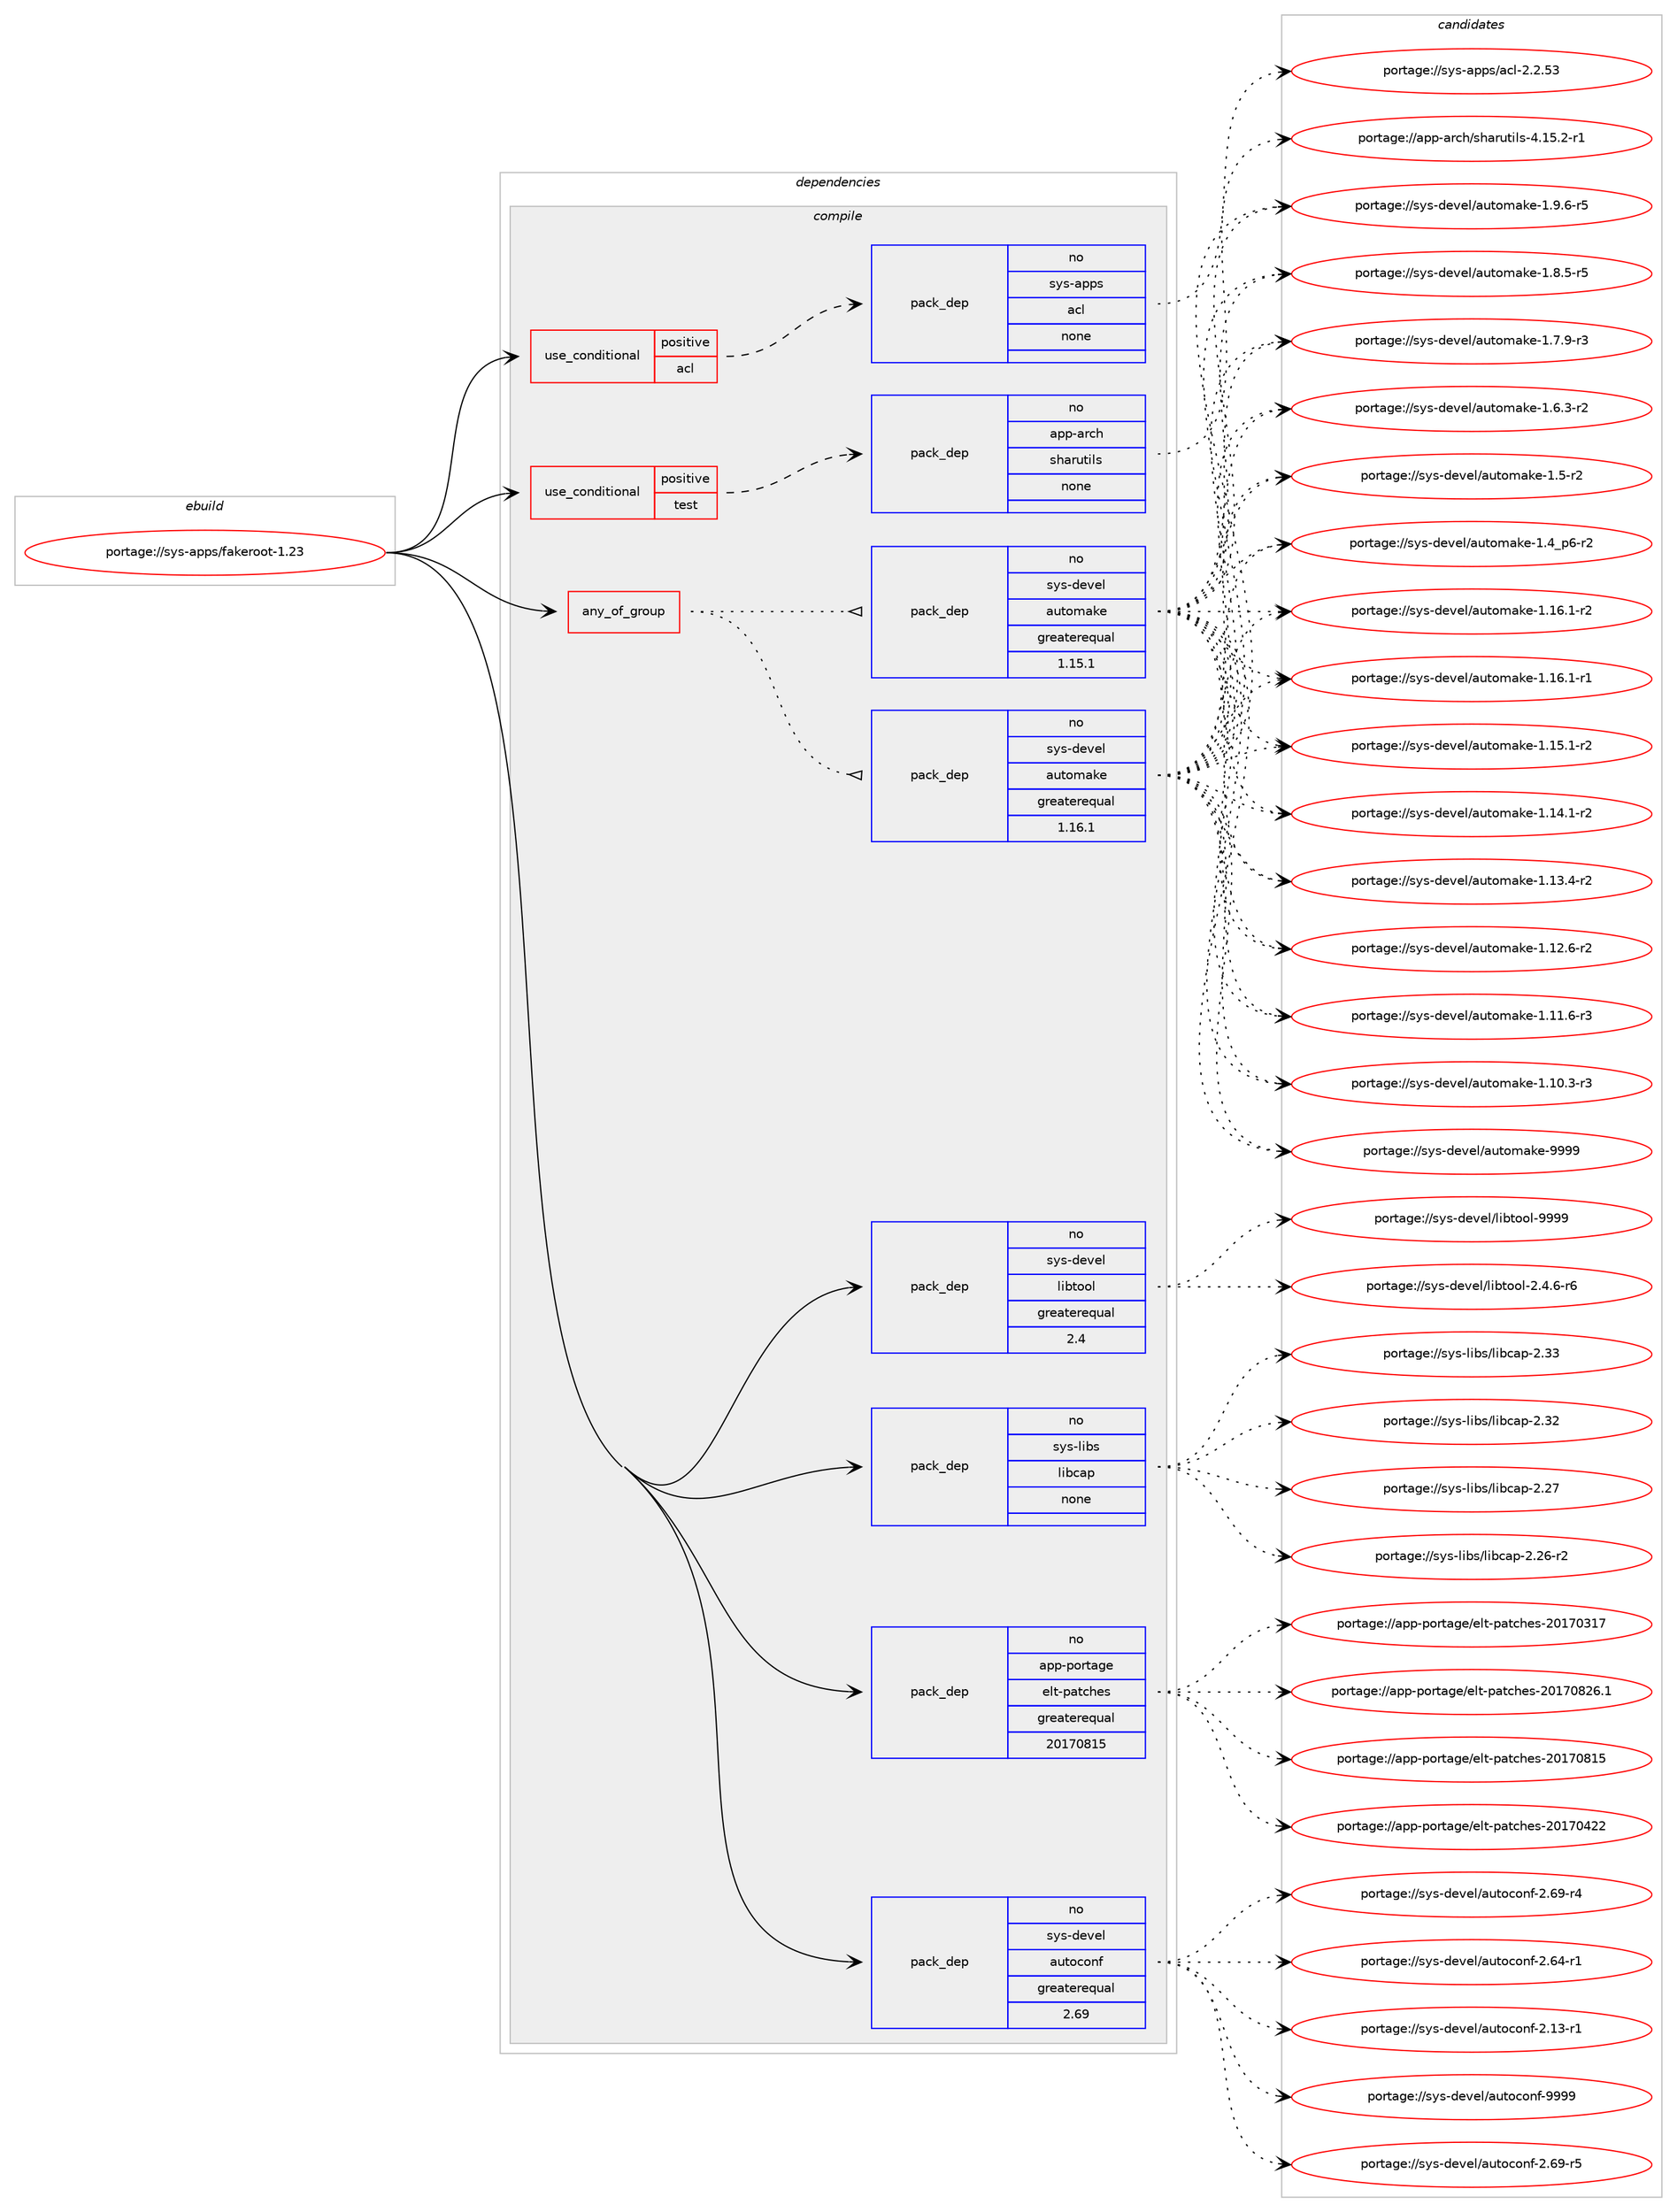 digraph prolog {

# *************
# Graph options
# *************

newrank=true;
concentrate=true;
compound=true;
graph [rankdir=LR,fontname=Helvetica,fontsize=10,ranksep=1.5];#, ranksep=2.5, nodesep=0.2];
edge  [arrowhead=vee];
node  [fontname=Helvetica,fontsize=10];

# **********
# The ebuild
# **********

subgraph cluster_leftcol {
color=gray;
rank=same;
label=<<i>ebuild</i>>;
id [label="portage://sys-apps/fakeroot-1.23", color=red, width=4, href="../sys-apps/fakeroot-1.23.svg"];
}

# ****************
# The dependencies
# ****************

subgraph cluster_midcol {
color=gray;
label=<<i>dependencies</i>>;
subgraph cluster_compile {
fillcolor="#eeeeee";
style=filled;
label=<<i>compile</i>>;
subgraph any879 {
dependency40116 [label=<<TABLE BORDER="0" CELLBORDER="1" CELLSPACING="0" CELLPADDING="4"><TR><TD CELLPADDING="10">any_of_group</TD></TR></TABLE>>, shape=none, color=red];subgraph pack30733 {
dependency40117 [label=<<TABLE BORDER="0" CELLBORDER="1" CELLSPACING="0" CELLPADDING="4" WIDTH="220"><TR><TD ROWSPAN="6" CELLPADDING="30">pack_dep</TD></TR><TR><TD WIDTH="110">no</TD></TR><TR><TD>sys-devel</TD></TR><TR><TD>automake</TD></TR><TR><TD>greaterequal</TD></TR><TR><TD>1.16.1</TD></TR></TABLE>>, shape=none, color=blue];
}
dependency40116:e -> dependency40117:w [weight=20,style="dotted",arrowhead="oinv"];
subgraph pack30734 {
dependency40118 [label=<<TABLE BORDER="0" CELLBORDER="1" CELLSPACING="0" CELLPADDING="4" WIDTH="220"><TR><TD ROWSPAN="6" CELLPADDING="30">pack_dep</TD></TR><TR><TD WIDTH="110">no</TD></TR><TR><TD>sys-devel</TD></TR><TR><TD>automake</TD></TR><TR><TD>greaterequal</TD></TR><TR><TD>1.15.1</TD></TR></TABLE>>, shape=none, color=blue];
}
dependency40116:e -> dependency40118:w [weight=20,style="dotted",arrowhead="oinv"];
}
id:e -> dependency40116:w [weight=20,style="solid",arrowhead="vee"];
subgraph cond8461 {
dependency40119 [label=<<TABLE BORDER="0" CELLBORDER="1" CELLSPACING="0" CELLPADDING="4"><TR><TD ROWSPAN="3" CELLPADDING="10">use_conditional</TD></TR><TR><TD>positive</TD></TR><TR><TD>acl</TD></TR></TABLE>>, shape=none, color=red];
subgraph pack30735 {
dependency40120 [label=<<TABLE BORDER="0" CELLBORDER="1" CELLSPACING="0" CELLPADDING="4" WIDTH="220"><TR><TD ROWSPAN="6" CELLPADDING="30">pack_dep</TD></TR><TR><TD WIDTH="110">no</TD></TR><TR><TD>sys-apps</TD></TR><TR><TD>acl</TD></TR><TR><TD>none</TD></TR><TR><TD></TD></TR></TABLE>>, shape=none, color=blue];
}
dependency40119:e -> dependency40120:w [weight=20,style="dashed",arrowhead="vee"];
}
id:e -> dependency40119:w [weight=20,style="solid",arrowhead="vee"];
subgraph cond8462 {
dependency40121 [label=<<TABLE BORDER="0" CELLBORDER="1" CELLSPACING="0" CELLPADDING="4"><TR><TD ROWSPAN="3" CELLPADDING="10">use_conditional</TD></TR><TR><TD>positive</TD></TR><TR><TD>test</TD></TR></TABLE>>, shape=none, color=red];
subgraph pack30736 {
dependency40122 [label=<<TABLE BORDER="0" CELLBORDER="1" CELLSPACING="0" CELLPADDING="4" WIDTH="220"><TR><TD ROWSPAN="6" CELLPADDING="30">pack_dep</TD></TR><TR><TD WIDTH="110">no</TD></TR><TR><TD>app-arch</TD></TR><TR><TD>sharutils</TD></TR><TR><TD>none</TD></TR><TR><TD></TD></TR></TABLE>>, shape=none, color=blue];
}
dependency40121:e -> dependency40122:w [weight=20,style="dashed",arrowhead="vee"];
}
id:e -> dependency40121:w [weight=20,style="solid",arrowhead="vee"];
subgraph pack30737 {
dependency40123 [label=<<TABLE BORDER="0" CELLBORDER="1" CELLSPACING="0" CELLPADDING="4" WIDTH="220"><TR><TD ROWSPAN="6" CELLPADDING="30">pack_dep</TD></TR><TR><TD WIDTH="110">no</TD></TR><TR><TD>app-portage</TD></TR><TR><TD>elt-patches</TD></TR><TR><TD>greaterequal</TD></TR><TR><TD>20170815</TD></TR></TABLE>>, shape=none, color=blue];
}
id:e -> dependency40123:w [weight=20,style="solid",arrowhead="vee"];
subgraph pack30738 {
dependency40124 [label=<<TABLE BORDER="0" CELLBORDER="1" CELLSPACING="0" CELLPADDING="4" WIDTH="220"><TR><TD ROWSPAN="6" CELLPADDING="30">pack_dep</TD></TR><TR><TD WIDTH="110">no</TD></TR><TR><TD>sys-devel</TD></TR><TR><TD>autoconf</TD></TR><TR><TD>greaterequal</TD></TR><TR><TD>2.69</TD></TR></TABLE>>, shape=none, color=blue];
}
id:e -> dependency40124:w [weight=20,style="solid",arrowhead="vee"];
subgraph pack30739 {
dependency40125 [label=<<TABLE BORDER="0" CELLBORDER="1" CELLSPACING="0" CELLPADDING="4" WIDTH="220"><TR><TD ROWSPAN="6" CELLPADDING="30">pack_dep</TD></TR><TR><TD WIDTH="110">no</TD></TR><TR><TD>sys-devel</TD></TR><TR><TD>libtool</TD></TR><TR><TD>greaterequal</TD></TR><TR><TD>2.4</TD></TR></TABLE>>, shape=none, color=blue];
}
id:e -> dependency40125:w [weight=20,style="solid",arrowhead="vee"];
subgraph pack30740 {
dependency40126 [label=<<TABLE BORDER="0" CELLBORDER="1" CELLSPACING="0" CELLPADDING="4" WIDTH="220"><TR><TD ROWSPAN="6" CELLPADDING="30">pack_dep</TD></TR><TR><TD WIDTH="110">no</TD></TR><TR><TD>sys-libs</TD></TR><TR><TD>libcap</TD></TR><TR><TD>none</TD></TR><TR><TD></TD></TR></TABLE>>, shape=none, color=blue];
}
id:e -> dependency40126:w [weight=20,style="solid",arrowhead="vee"];
}
subgraph cluster_compileandrun {
fillcolor="#eeeeee";
style=filled;
label=<<i>compile and run</i>>;
}
subgraph cluster_run {
fillcolor="#eeeeee";
style=filled;
label=<<i>run</i>>;
}
}

# **************
# The candidates
# **************

subgraph cluster_choices {
rank=same;
color=gray;
label=<<i>candidates</i>>;

subgraph choice30733 {
color=black;
nodesep=1;
choice115121115451001011181011084797117116111109971071014557575757 [label="portage://sys-devel/automake-9999", color=red, width=4,href="../sys-devel/automake-9999.svg"];
choice115121115451001011181011084797117116111109971071014549465746544511453 [label="portage://sys-devel/automake-1.9.6-r5", color=red, width=4,href="../sys-devel/automake-1.9.6-r5.svg"];
choice115121115451001011181011084797117116111109971071014549465646534511453 [label="portage://sys-devel/automake-1.8.5-r5", color=red, width=4,href="../sys-devel/automake-1.8.5-r5.svg"];
choice115121115451001011181011084797117116111109971071014549465546574511451 [label="portage://sys-devel/automake-1.7.9-r3", color=red, width=4,href="../sys-devel/automake-1.7.9-r3.svg"];
choice115121115451001011181011084797117116111109971071014549465446514511450 [label="portage://sys-devel/automake-1.6.3-r2", color=red, width=4,href="../sys-devel/automake-1.6.3-r2.svg"];
choice11512111545100101118101108479711711611110997107101454946534511450 [label="portage://sys-devel/automake-1.5-r2", color=red, width=4,href="../sys-devel/automake-1.5-r2.svg"];
choice115121115451001011181011084797117116111109971071014549465295112544511450 [label="portage://sys-devel/automake-1.4_p6-r2", color=red, width=4,href="../sys-devel/automake-1.4_p6-r2.svg"];
choice11512111545100101118101108479711711611110997107101454946495446494511450 [label="portage://sys-devel/automake-1.16.1-r2", color=red, width=4,href="../sys-devel/automake-1.16.1-r2.svg"];
choice11512111545100101118101108479711711611110997107101454946495446494511449 [label="portage://sys-devel/automake-1.16.1-r1", color=red, width=4,href="../sys-devel/automake-1.16.1-r1.svg"];
choice11512111545100101118101108479711711611110997107101454946495346494511450 [label="portage://sys-devel/automake-1.15.1-r2", color=red, width=4,href="../sys-devel/automake-1.15.1-r2.svg"];
choice11512111545100101118101108479711711611110997107101454946495246494511450 [label="portage://sys-devel/automake-1.14.1-r2", color=red, width=4,href="../sys-devel/automake-1.14.1-r2.svg"];
choice11512111545100101118101108479711711611110997107101454946495146524511450 [label="portage://sys-devel/automake-1.13.4-r2", color=red, width=4,href="../sys-devel/automake-1.13.4-r2.svg"];
choice11512111545100101118101108479711711611110997107101454946495046544511450 [label="portage://sys-devel/automake-1.12.6-r2", color=red, width=4,href="../sys-devel/automake-1.12.6-r2.svg"];
choice11512111545100101118101108479711711611110997107101454946494946544511451 [label="portage://sys-devel/automake-1.11.6-r3", color=red, width=4,href="../sys-devel/automake-1.11.6-r3.svg"];
choice11512111545100101118101108479711711611110997107101454946494846514511451 [label="portage://sys-devel/automake-1.10.3-r3", color=red, width=4,href="../sys-devel/automake-1.10.3-r3.svg"];
dependency40117:e -> choice115121115451001011181011084797117116111109971071014557575757:w [style=dotted,weight="100"];
dependency40117:e -> choice115121115451001011181011084797117116111109971071014549465746544511453:w [style=dotted,weight="100"];
dependency40117:e -> choice115121115451001011181011084797117116111109971071014549465646534511453:w [style=dotted,weight="100"];
dependency40117:e -> choice115121115451001011181011084797117116111109971071014549465546574511451:w [style=dotted,weight="100"];
dependency40117:e -> choice115121115451001011181011084797117116111109971071014549465446514511450:w [style=dotted,weight="100"];
dependency40117:e -> choice11512111545100101118101108479711711611110997107101454946534511450:w [style=dotted,weight="100"];
dependency40117:e -> choice115121115451001011181011084797117116111109971071014549465295112544511450:w [style=dotted,weight="100"];
dependency40117:e -> choice11512111545100101118101108479711711611110997107101454946495446494511450:w [style=dotted,weight="100"];
dependency40117:e -> choice11512111545100101118101108479711711611110997107101454946495446494511449:w [style=dotted,weight="100"];
dependency40117:e -> choice11512111545100101118101108479711711611110997107101454946495346494511450:w [style=dotted,weight="100"];
dependency40117:e -> choice11512111545100101118101108479711711611110997107101454946495246494511450:w [style=dotted,weight="100"];
dependency40117:e -> choice11512111545100101118101108479711711611110997107101454946495146524511450:w [style=dotted,weight="100"];
dependency40117:e -> choice11512111545100101118101108479711711611110997107101454946495046544511450:w [style=dotted,weight="100"];
dependency40117:e -> choice11512111545100101118101108479711711611110997107101454946494946544511451:w [style=dotted,weight="100"];
dependency40117:e -> choice11512111545100101118101108479711711611110997107101454946494846514511451:w [style=dotted,weight="100"];
}
subgraph choice30734 {
color=black;
nodesep=1;
choice115121115451001011181011084797117116111109971071014557575757 [label="portage://sys-devel/automake-9999", color=red, width=4,href="../sys-devel/automake-9999.svg"];
choice115121115451001011181011084797117116111109971071014549465746544511453 [label="portage://sys-devel/automake-1.9.6-r5", color=red, width=4,href="../sys-devel/automake-1.9.6-r5.svg"];
choice115121115451001011181011084797117116111109971071014549465646534511453 [label="portage://sys-devel/automake-1.8.5-r5", color=red, width=4,href="../sys-devel/automake-1.8.5-r5.svg"];
choice115121115451001011181011084797117116111109971071014549465546574511451 [label="portage://sys-devel/automake-1.7.9-r3", color=red, width=4,href="../sys-devel/automake-1.7.9-r3.svg"];
choice115121115451001011181011084797117116111109971071014549465446514511450 [label="portage://sys-devel/automake-1.6.3-r2", color=red, width=4,href="../sys-devel/automake-1.6.3-r2.svg"];
choice11512111545100101118101108479711711611110997107101454946534511450 [label="portage://sys-devel/automake-1.5-r2", color=red, width=4,href="../sys-devel/automake-1.5-r2.svg"];
choice115121115451001011181011084797117116111109971071014549465295112544511450 [label="portage://sys-devel/automake-1.4_p6-r2", color=red, width=4,href="../sys-devel/automake-1.4_p6-r2.svg"];
choice11512111545100101118101108479711711611110997107101454946495446494511450 [label="portage://sys-devel/automake-1.16.1-r2", color=red, width=4,href="../sys-devel/automake-1.16.1-r2.svg"];
choice11512111545100101118101108479711711611110997107101454946495446494511449 [label="portage://sys-devel/automake-1.16.1-r1", color=red, width=4,href="../sys-devel/automake-1.16.1-r1.svg"];
choice11512111545100101118101108479711711611110997107101454946495346494511450 [label="portage://sys-devel/automake-1.15.1-r2", color=red, width=4,href="../sys-devel/automake-1.15.1-r2.svg"];
choice11512111545100101118101108479711711611110997107101454946495246494511450 [label="portage://sys-devel/automake-1.14.1-r2", color=red, width=4,href="../sys-devel/automake-1.14.1-r2.svg"];
choice11512111545100101118101108479711711611110997107101454946495146524511450 [label="portage://sys-devel/automake-1.13.4-r2", color=red, width=4,href="../sys-devel/automake-1.13.4-r2.svg"];
choice11512111545100101118101108479711711611110997107101454946495046544511450 [label="portage://sys-devel/automake-1.12.6-r2", color=red, width=4,href="../sys-devel/automake-1.12.6-r2.svg"];
choice11512111545100101118101108479711711611110997107101454946494946544511451 [label="portage://sys-devel/automake-1.11.6-r3", color=red, width=4,href="../sys-devel/automake-1.11.6-r3.svg"];
choice11512111545100101118101108479711711611110997107101454946494846514511451 [label="portage://sys-devel/automake-1.10.3-r3", color=red, width=4,href="../sys-devel/automake-1.10.3-r3.svg"];
dependency40118:e -> choice115121115451001011181011084797117116111109971071014557575757:w [style=dotted,weight="100"];
dependency40118:e -> choice115121115451001011181011084797117116111109971071014549465746544511453:w [style=dotted,weight="100"];
dependency40118:e -> choice115121115451001011181011084797117116111109971071014549465646534511453:w [style=dotted,weight="100"];
dependency40118:e -> choice115121115451001011181011084797117116111109971071014549465546574511451:w [style=dotted,weight="100"];
dependency40118:e -> choice115121115451001011181011084797117116111109971071014549465446514511450:w [style=dotted,weight="100"];
dependency40118:e -> choice11512111545100101118101108479711711611110997107101454946534511450:w [style=dotted,weight="100"];
dependency40118:e -> choice115121115451001011181011084797117116111109971071014549465295112544511450:w [style=dotted,weight="100"];
dependency40118:e -> choice11512111545100101118101108479711711611110997107101454946495446494511450:w [style=dotted,weight="100"];
dependency40118:e -> choice11512111545100101118101108479711711611110997107101454946495446494511449:w [style=dotted,weight="100"];
dependency40118:e -> choice11512111545100101118101108479711711611110997107101454946495346494511450:w [style=dotted,weight="100"];
dependency40118:e -> choice11512111545100101118101108479711711611110997107101454946495246494511450:w [style=dotted,weight="100"];
dependency40118:e -> choice11512111545100101118101108479711711611110997107101454946495146524511450:w [style=dotted,weight="100"];
dependency40118:e -> choice11512111545100101118101108479711711611110997107101454946495046544511450:w [style=dotted,weight="100"];
dependency40118:e -> choice11512111545100101118101108479711711611110997107101454946494946544511451:w [style=dotted,weight="100"];
dependency40118:e -> choice11512111545100101118101108479711711611110997107101454946494846514511451:w [style=dotted,weight="100"];
}
subgraph choice30735 {
color=black;
nodesep=1;
choice115121115459711211211547979910845504650465351 [label="portage://sys-apps/acl-2.2.53", color=red, width=4,href="../sys-apps/acl-2.2.53.svg"];
dependency40120:e -> choice115121115459711211211547979910845504650465351:w [style=dotted,weight="100"];
}
subgraph choice30736 {
color=black;
nodesep=1;
choice971121124597114991044711510497114117116105108115455246495346504511449 [label="portage://app-arch/sharutils-4.15.2-r1", color=red, width=4,href="../app-arch/sharutils-4.15.2-r1.svg"];
dependency40122:e -> choice971121124597114991044711510497114117116105108115455246495346504511449:w [style=dotted,weight="100"];
}
subgraph choice30737 {
color=black;
nodesep=1;
choice971121124511211111411697103101471011081164511297116991041011154550484955485650544649 [label="portage://app-portage/elt-patches-20170826.1", color=red, width=4,href="../app-portage/elt-patches-20170826.1.svg"];
choice97112112451121111141169710310147101108116451129711699104101115455048495548564953 [label="portage://app-portage/elt-patches-20170815", color=red, width=4,href="../app-portage/elt-patches-20170815.svg"];
choice97112112451121111141169710310147101108116451129711699104101115455048495548525050 [label="portage://app-portage/elt-patches-20170422", color=red, width=4,href="../app-portage/elt-patches-20170422.svg"];
choice97112112451121111141169710310147101108116451129711699104101115455048495548514955 [label="portage://app-portage/elt-patches-20170317", color=red, width=4,href="../app-portage/elt-patches-20170317.svg"];
dependency40123:e -> choice971121124511211111411697103101471011081164511297116991041011154550484955485650544649:w [style=dotted,weight="100"];
dependency40123:e -> choice97112112451121111141169710310147101108116451129711699104101115455048495548564953:w [style=dotted,weight="100"];
dependency40123:e -> choice97112112451121111141169710310147101108116451129711699104101115455048495548525050:w [style=dotted,weight="100"];
dependency40123:e -> choice97112112451121111141169710310147101108116451129711699104101115455048495548514955:w [style=dotted,weight="100"];
}
subgraph choice30738 {
color=black;
nodesep=1;
choice115121115451001011181011084797117116111991111101024557575757 [label="portage://sys-devel/autoconf-9999", color=red, width=4,href="../sys-devel/autoconf-9999.svg"];
choice1151211154510010111810110847971171161119911111010245504654574511453 [label="portage://sys-devel/autoconf-2.69-r5", color=red, width=4,href="../sys-devel/autoconf-2.69-r5.svg"];
choice1151211154510010111810110847971171161119911111010245504654574511452 [label="portage://sys-devel/autoconf-2.69-r4", color=red, width=4,href="../sys-devel/autoconf-2.69-r4.svg"];
choice1151211154510010111810110847971171161119911111010245504654524511449 [label="portage://sys-devel/autoconf-2.64-r1", color=red, width=4,href="../sys-devel/autoconf-2.64-r1.svg"];
choice1151211154510010111810110847971171161119911111010245504649514511449 [label="portage://sys-devel/autoconf-2.13-r1", color=red, width=4,href="../sys-devel/autoconf-2.13-r1.svg"];
dependency40124:e -> choice115121115451001011181011084797117116111991111101024557575757:w [style=dotted,weight="100"];
dependency40124:e -> choice1151211154510010111810110847971171161119911111010245504654574511453:w [style=dotted,weight="100"];
dependency40124:e -> choice1151211154510010111810110847971171161119911111010245504654574511452:w [style=dotted,weight="100"];
dependency40124:e -> choice1151211154510010111810110847971171161119911111010245504654524511449:w [style=dotted,weight="100"];
dependency40124:e -> choice1151211154510010111810110847971171161119911111010245504649514511449:w [style=dotted,weight="100"];
}
subgraph choice30739 {
color=black;
nodesep=1;
choice1151211154510010111810110847108105981161111111084557575757 [label="portage://sys-devel/libtool-9999", color=red, width=4,href="../sys-devel/libtool-9999.svg"];
choice1151211154510010111810110847108105981161111111084550465246544511454 [label="portage://sys-devel/libtool-2.4.6-r6", color=red, width=4,href="../sys-devel/libtool-2.4.6-r6.svg"];
dependency40125:e -> choice1151211154510010111810110847108105981161111111084557575757:w [style=dotted,weight="100"];
dependency40125:e -> choice1151211154510010111810110847108105981161111111084550465246544511454:w [style=dotted,weight="100"];
}
subgraph choice30740 {
color=black;
nodesep=1;
choice1151211154510810598115471081059899971124550465151 [label="portage://sys-libs/libcap-2.33", color=red, width=4,href="../sys-libs/libcap-2.33.svg"];
choice1151211154510810598115471081059899971124550465150 [label="portage://sys-libs/libcap-2.32", color=red, width=4,href="../sys-libs/libcap-2.32.svg"];
choice1151211154510810598115471081059899971124550465055 [label="portage://sys-libs/libcap-2.27", color=red, width=4,href="../sys-libs/libcap-2.27.svg"];
choice11512111545108105981154710810598999711245504650544511450 [label="portage://sys-libs/libcap-2.26-r2", color=red, width=4,href="../sys-libs/libcap-2.26-r2.svg"];
dependency40126:e -> choice1151211154510810598115471081059899971124550465151:w [style=dotted,weight="100"];
dependency40126:e -> choice1151211154510810598115471081059899971124550465150:w [style=dotted,weight="100"];
dependency40126:e -> choice1151211154510810598115471081059899971124550465055:w [style=dotted,weight="100"];
dependency40126:e -> choice11512111545108105981154710810598999711245504650544511450:w [style=dotted,weight="100"];
}
}

}
